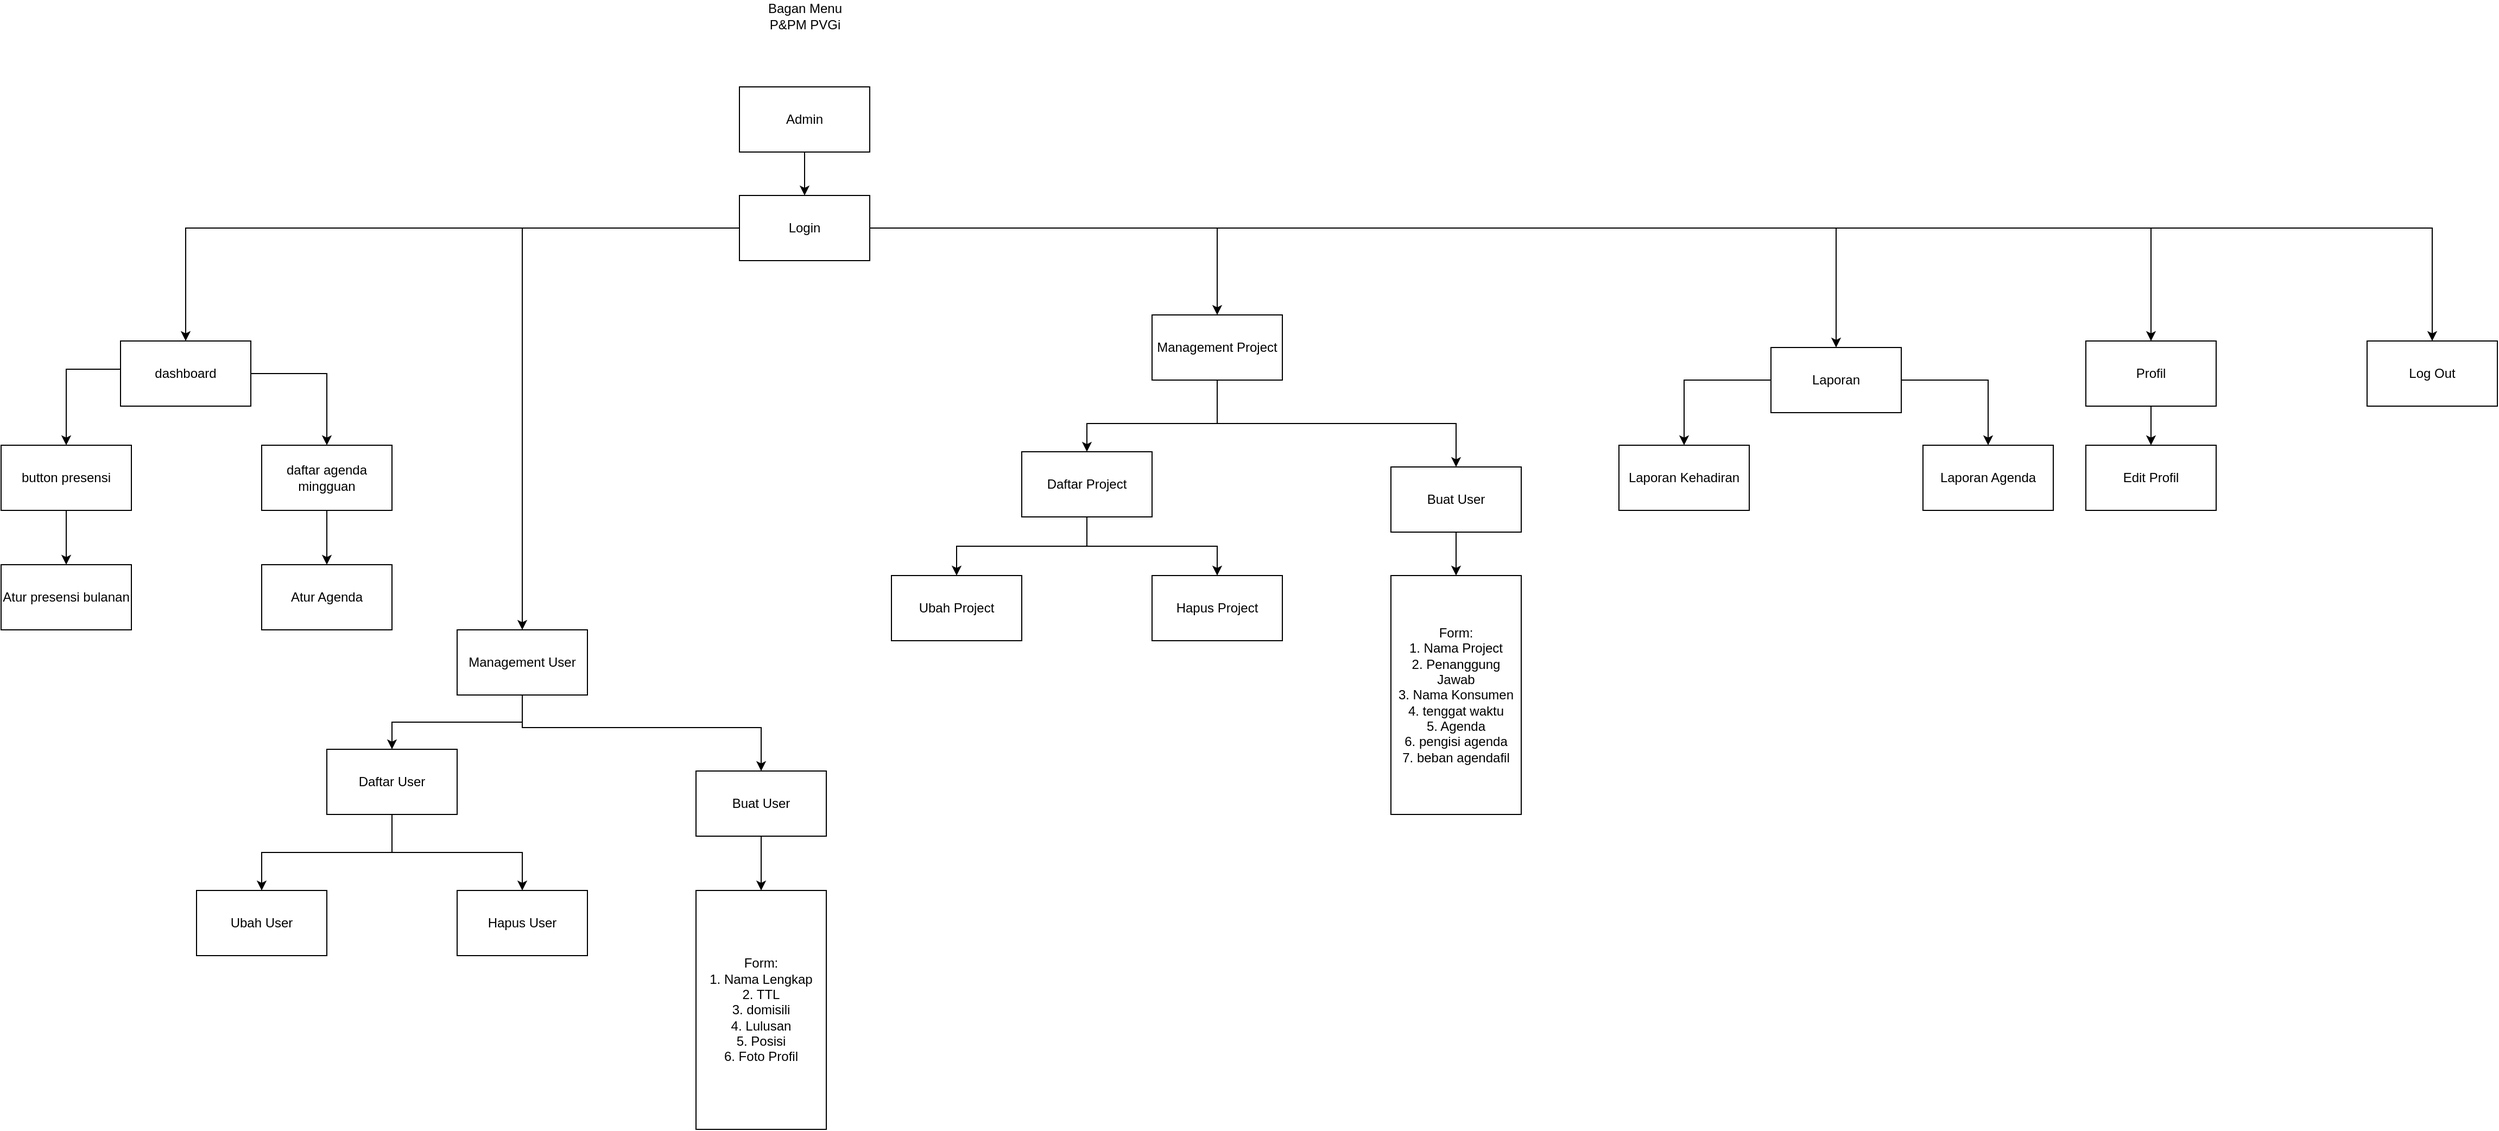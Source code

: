 <mxfile version="14.7.0" type="github" pages="5"><diagram id="YmtzerULFZWvD3rGaGHB" name="Admin"><mxGraphModel dx="2263" dy="446" grid="1" gridSize="10" guides="1" tooltips="1" connect="1" arrows="1" fold="1" page="1" pageScale="1" pageWidth="1169" pageHeight="827" math="0" shadow="0"><root><mxCell id="0"/><mxCell id="1" parent="0"/><mxCell id="2z37ytIprOJV5qmTRovp-1" style="edgeStyle=orthogonalEdgeStyle;rounded=0;orthogonalLoop=1;jettySize=auto;html=1;entryX=0.5;entryY=0;entryDx=0;entryDy=0;" parent="1" source="YYIVIpNilpnOlbVoj-3l-1" target="YYIVIpNilpnOlbVoj-3l-3" edge="1"><mxGeometry relative="1" as="geometry"/></mxCell><mxCell id="YYIVIpNilpnOlbVoj-3l-1" value="Admin" style="rounded=0;whiteSpace=wrap;html=1;" parent="1" vertex="1"><mxGeometry x="530" y="120" width="120" height="60" as="geometry"/></mxCell><mxCell id="YYIVIpNilpnOlbVoj-3l-2" value="Bagan Menu&lt;br&gt;P&amp;amp;PM PVGi" style="text;html=1;align=center;verticalAlign=middle;resizable=0;points=[];autosize=1;strokeColor=none;" parent="1" vertex="1"><mxGeometry x="550" y="40" width="80" height="30" as="geometry"/></mxCell><mxCell id="YYIVIpNilpnOlbVoj-3l-18" style="edgeStyle=orthogonalEdgeStyle;rounded=0;orthogonalLoop=1;jettySize=auto;html=1;entryX=0.5;entryY=0;entryDx=0;entryDy=0;" parent="1" source="YYIVIpNilpnOlbVoj-3l-3" target="YYIVIpNilpnOlbVoj-3l-4" edge="1"><mxGeometry relative="1" as="geometry"/></mxCell><mxCell id="YYIVIpNilpnOlbVoj-3l-25" style="edgeStyle=orthogonalEdgeStyle;rounded=0;orthogonalLoop=1;jettySize=auto;html=1;entryX=0.5;entryY=0;entryDx=0;entryDy=0;" parent="1" source="YYIVIpNilpnOlbVoj-3l-3" target="YYIVIpNilpnOlbVoj-3l-5" edge="1"><mxGeometry relative="1" as="geometry"/></mxCell><mxCell id="YYIVIpNilpnOlbVoj-3l-27" style="edgeStyle=orthogonalEdgeStyle;rounded=0;orthogonalLoop=1;jettySize=auto;html=1;entryX=0.5;entryY=0;entryDx=0;entryDy=0;" parent="1" source="YYIVIpNilpnOlbVoj-3l-3" target="YYIVIpNilpnOlbVoj-3l-7" edge="1"><mxGeometry relative="1" as="geometry"/></mxCell><mxCell id="YYIVIpNilpnOlbVoj-3l-28" style="edgeStyle=orthogonalEdgeStyle;rounded=0;orthogonalLoop=1;jettySize=auto;html=1;entryX=0.5;entryY=0;entryDx=0;entryDy=0;" parent="1" source="YYIVIpNilpnOlbVoj-3l-3" target="YYIVIpNilpnOlbVoj-3l-8" edge="1"><mxGeometry relative="1" as="geometry"/></mxCell><mxCell id="2z37ytIprOJV5qmTRovp-28" style="edgeStyle=orthogonalEdgeStyle;rounded=0;orthogonalLoop=1;jettySize=auto;html=1;entryX=0.5;entryY=0;entryDx=0;entryDy=0;" parent="1" source="YYIVIpNilpnOlbVoj-3l-3" target="2z37ytIprOJV5qmTRovp-19" edge="1"><mxGeometry relative="1" as="geometry"/></mxCell><mxCell id="2z37ytIprOJV5qmTRovp-32" style="edgeStyle=orthogonalEdgeStyle;rounded=0;orthogonalLoop=1;jettySize=auto;html=1;entryX=0.5;entryY=0;entryDx=0;entryDy=0;" parent="1" source="YYIVIpNilpnOlbVoj-3l-3" target="2z37ytIprOJV5qmTRovp-30" edge="1"><mxGeometry relative="1" as="geometry"/></mxCell><mxCell id="YYIVIpNilpnOlbVoj-3l-3" value="Login" style="rounded=0;whiteSpace=wrap;html=1;" parent="1" vertex="1"><mxGeometry x="530" y="220" width="120" height="60" as="geometry"/></mxCell><mxCell id="YYIVIpNilpnOlbVoj-3l-12" style="edgeStyle=orthogonalEdgeStyle;rounded=0;orthogonalLoop=1;jettySize=auto;html=1;entryX=0.5;entryY=0;entryDx=0;entryDy=0;" parent="1" source="YYIVIpNilpnOlbVoj-3l-4" target="YYIVIpNilpnOlbVoj-3l-10" edge="1"><mxGeometry relative="1" as="geometry"><Array as="points"><mxPoint x="-90" y="380"/></Array></mxGeometry></mxCell><mxCell id="YYIVIpNilpnOlbVoj-3l-13" style="edgeStyle=orthogonalEdgeStyle;rounded=0;orthogonalLoop=1;jettySize=auto;html=1;entryX=0.5;entryY=0;entryDx=0;entryDy=0;" parent="1" source="YYIVIpNilpnOlbVoj-3l-4" target="YYIVIpNilpnOlbVoj-3l-11" edge="1"><mxGeometry relative="1" as="geometry"/></mxCell><mxCell id="YYIVIpNilpnOlbVoj-3l-4" value="dashboard" style="rounded=0;whiteSpace=wrap;html=1;" parent="1" vertex="1"><mxGeometry x="-40" y="354" width="120" height="60" as="geometry"/></mxCell><mxCell id="2z37ytIprOJV5qmTRovp-8" style="edgeStyle=orthogonalEdgeStyle;rounded=0;orthogonalLoop=1;jettySize=auto;html=1;entryX=0.5;entryY=0;entryDx=0;entryDy=0;" parent="1" source="YYIVIpNilpnOlbVoj-3l-5" target="2z37ytIprOJV5qmTRovp-3" edge="1"><mxGeometry relative="1" as="geometry"/></mxCell><mxCell id="2z37ytIprOJV5qmTRovp-9" style="edgeStyle=orthogonalEdgeStyle;rounded=0;orthogonalLoop=1;jettySize=auto;html=1;entryX=0.5;entryY=0;entryDx=0;entryDy=0;" parent="1" source="YYIVIpNilpnOlbVoj-3l-5" target="2z37ytIprOJV5qmTRovp-5" edge="1"><mxGeometry relative="1" as="geometry"><Array as="points"><mxPoint x="330" y="710"/><mxPoint x="550" y="710"/></Array></mxGeometry></mxCell><mxCell id="YYIVIpNilpnOlbVoj-3l-5" value="Management User" style="rounded=0;whiteSpace=wrap;html=1;" parent="1" vertex="1"><mxGeometry x="270" y="620" width="120" height="60" as="geometry"/></mxCell><mxCell id="YYIVIpNilpnOlbVoj-3l-24" style="edgeStyle=orthogonalEdgeStyle;rounded=0;orthogonalLoop=1;jettySize=auto;html=1;entryX=0.5;entryY=0;entryDx=0;entryDy=0;" parent="1" source="YYIVIpNilpnOlbVoj-3l-7" target="YYIVIpNilpnOlbVoj-3l-23" edge="1"><mxGeometry relative="1" as="geometry"/></mxCell><mxCell id="YYIVIpNilpnOlbVoj-3l-7" value="Profil" style="rounded=0;whiteSpace=wrap;html=1;" parent="1" vertex="1"><mxGeometry x="1770" y="354" width="120" height="60" as="geometry"/></mxCell><mxCell id="YYIVIpNilpnOlbVoj-3l-8" value="Log Out" style="rounded=0;whiteSpace=wrap;html=1;" parent="1" vertex="1"><mxGeometry x="2029" y="354" width="120" height="60" as="geometry"/></mxCell><mxCell id="YYIVIpNilpnOlbVoj-3l-17" style="edgeStyle=orthogonalEdgeStyle;rounded=0;orthogonalLoop=1;jettySize=auto;html=1;entryX=0.5;entryY=0;entryDx=0;entryDy=0;" parent="1" source="YYIVIpNilpnOlbVoj-3l-10" target="YYIVIpNilpnOlbVoj-3l-16" edge="1"><mxGeometry relative="1" as="geometry"/></mxCell><mxCell id="YYIVIpNilpnOlbVoj-3l-10" value="button presensi" style="rounded=0;whiteSpace=wrap;html=1;" parent="1" vertex="1"><mxGeometry x="-150" y="450" width="120" height="60" as="geometry"/></mxCell><mxCell id="YYIVIpNilpnOlbVoj-3l-15" style="edgeStyle=orthogonalEdgeStyle;rounded=0;orthogonalLoop=1;jettySize=auto;html=1;entryX=0.5;entryY=0;entryDx=0;entryDy=0;" parent="1" source="YYIVIpNilpnOlbVoj-3l-11" target="YYIVIpNilpnOlbVoj-3l-14" edge="1"><mxGeometry relative="1" as="geometry"/></mxCell><mxCell id="YYIVIpNilpnOlbVoj-3l-11" value="daftar agenda mingguan" style="rounded=0;whiteSpace=wrap;html=1;" parent="1" vertex="1"><mxGeometry x="90" y="450" width="120" height="60" as="geometry"/></mxCell><mxCell id="YYIVIpNilpnOlbVoj-3l-14" value="Atur Agenda" style="rounded=0;whiteSpace=wrap;html=1;" parent="1" vertex="1"><mxGeometry x="90" y="560" width="120" height="60" as="geometry"/></mxCell><mxCell id="YYIVIpNilpnOlbVoj-3l-16" value="Atur presensi bulanan" style="rounded=0;whiteSpace=wrap;html=1;" parent="1" vertex="1"><mxGeometry x="-150" y="560" width="120" height="60" as="geometry"/></mxCell><mxCell id="YYIVIpNilpnOlbVoj-3l-23" value="Edit Profil" style="rounded=0;whiteSpace=wrap;html=1;" parent="1" vertex="1"><mxGeometry x="1770" y="450" width="120" height="60" as="geometry"/></mxCell><mxCell id="2z37ytIprOJV5qmTRovp-12" style="edgeStyle=orthogonalEdgeStyle;rounded=0;orthogonalLoop=1;jettySize=auto;html=1;entryX=0.5;entryY=0;entryDx=0;entryDy=0;" parent="1" source="2z37ytIprOJV5qmTRovp-3" target="2z37ytIprOJV5qmTRovp-10" edge="1"><mxGeometry relative="1" as="geometry"/></mxCell><mxCell id="2z37ytIprOJV5qmTRovp-13" style="edgeStyle=orthogonalEdgeStyle;rounded=0;orthogonalLoop=1;jettySize=auto;html=1;entryX=0.5;entryY=0;entryDx=0;entryDy=0;" parent="1" source="2z37ytIprOJV5qmTRovp-3" target="2z37ytIprOJV5qmTRovp-11" edge="1"><mxGeometry relative="1" as="geometry"/></mxCell><mxCell id="2z37ytIprOJV5qmTRovp-3" value="Daftar User" style="rounded=0;whiteSpace=wrap;html=1;" parent="1" vertex="1"><mxGeometry x="150" y="730" width="120" height="60" as="geometry"/></mxCell><mxCell id="2z37ytIprOJV5qmTRovp-16" style="edgeStyle=orthogonalEdgeStyle;rounded=0;orthogonalLoop=1;jettySize=auto;html=1;entryX=0.5;entryY=0;entryDx=0;entryDy=0;" parent="1" source="2z37ytIprOJV5qmTRovp-5" target="2z37ytIprOJV5qmTRovp-15" edge="1"><mxGeometry relative="1" as="geometry"/></mxCell><mxCell id="2z37ytIprOJV5qmTRovp-5" value="Buat User" style="rounded=0;whiteSpace=wrap;html=1;" parent="1" vertex="1"><mxGeometry x="490" y="750" width="120" height="60" as="geometry"/></mxCell><mxCell id="2z37ytIprOJV5qmTRovp-10" value="Ubah User" style="rounded=0;whiteSpace=wrap;html=1;" parent="1" vertex="1"><mxGeometry x="30" y="860" width="120" height="60" as="geometry"/></mxCell><mxCell id="2z37ytIprOJV5qmTRovp-11" value="Hapus User" style="rounded=0;whiteSpace=wrap;html=1;" parent="1" vertex="1"><mxGeometry x="270" y="860" width="120" height="60" as="geometry"/></mxCell><mxCell id="2z37ytIprOJV5qmTRovp-15" value="Form:&lt;br&gt;1. Nama Lengkap&lt;br&gt;2. TTL&lt;br&gt;3. domisili&lt;br&gt;4. Lulusan&lt;br&gt;5. Posisi&lt;br&gt;6. Foto Profil" style="rounded=0;whiteSpace=wrap;html=1;" parent="1" vertex="1"><mxGeometry x="490" y="860" width="120" height="220" as="geometry"/></mxCell><mxCell id="2z37ytIprOJV5qmTRovp-17" style="edgeStyle=orthogonalEdgeStyle;rounded=0;orthogonalLoop=1;jettySize=auto;html=1;entryX=0.5;entryY=0;entryDx=0;entryDy=0;" parent="1" source="2z37ytIprOJV5qmTRovp-19" target="2z37ytIprOJV5qmTRovp-22" edge="1"><mxGeometry relative="1" as="geometry"><Array as="points"><mxPoint x="970" y="430"/><mxPoint x="850" y="430"/></Array></mxGeometry></mxCell><mxCell id="2z37ytIprOJV5qmTRovp-18" style="edgeStyle=orthogonalEdgeStyle;rounded=0;orthogonalLoop=1;jettySize=auto;html=1;entryX=0.5;entryY=0;entryDx=0;entryDy=0;" parent="1" source="2z37ytIprOJV5qmTRovp-19" target="2z37ytIprOJV5qmTRovp-24" edge="1"><mxGeometry relative="1" as="geometry"><Array as="points"><mxPoint x="970" y="430"/><mxPoint x="1190" y="430"/></Array></mxGeometry></mxCell><mxCell id="2z37ytIprOJV5qmTRovp-19" value="Management Project" style="rounded=0;whiteSpace=wrap;html=1;" parent="1" vertex="1"><mxGeometry x="910" y="330" width="120" height="60" as="geometry"/></mxCell><mxCell id="2z37ytIprOJV5qmTRovp-20" style="edgeStyle=orthogonalEdgeStyle;rounded=0;orthogonalLoop=1;jettySize=auto;html=1;entryX=0.5;entryY=0;entryDx=0;entryDy=0;" parent="1" source="2z37ytIprOJV5qmTRovp-22" target="2z37ytIprOJV5qmTRovp-25" edge="1"><mxGeometry relative="1" as="geometry"/></mxCell><mxCell id="2z37ytIprOJV5qmTRovp-21" style="edgeStyle=orthogonalEdgeStyle;rounded=0;orthogonalLoop=1;jettySize=auto;html=1;entryX=0.5;entryY=0;entryDx=0;entryDy=0;" parent="1" source="2z37ytIprOJV5qmTRovp-22" target="2z37ytIprOJV5qmTRovp-26" edge="1"><mxGeometry relative="1" as="geometry"/></mxCell><mxCell id="2z37ytIprOJV5qmTRovp-22" value="Daftar Project" style="rounded=0;whiteSpace=wrap;html=1;" parent="1" vertex="1"><mxGeometry x="790" y="456" width="120" height="60" as="geometry"/></mxCell><mxCell id="2z37ytIprOJV5qmTRovp-23" style="edgeStyle=orthogonalEdgeStyle;rounded=0;orthogonalLoop=1;jettySize=auto;html=1;entryX=0.5;entryY=0;entryDx=0;entryDy=0;" parent="1" source="2z37ytIprOJV5qmTRovp-24" target="2z37ytIprOJV5qmTRovp-27" edge="1"><mxGeometry relative="1" as="geometry"/></mxCell><mxCell id="2z37ytIprOJV5qmTRovp-24" value="Buat User" style="rounded=0;whiteSpace=wrap;html=1;" parent="1" vertex="1"><mxGeometry x="1130" y="470" width="120" height="60" as="geometry"/></mxCell><mxCell id="2z37ytIprOJV5qmTRovp-25" value="Ubah Project" style="rounded=0;whiteSpace=wrap;html=1;" parent="1" vertex="1"><mxGeometry x="670" y="570" width="120" height="60" as="geometry"/></mxCell><mxCell id="2z37ytIprOJV5qmTRovp-26" value="Hapus Project" style="rounded=0;whiteSpace=wrap;html=1;" parent="1" vertex="1"><mxGeometry x="910" y="570" width="120" height="60" as="geometry"/></mxCell><mxCell id="2z37ytIprOJV5qmTRovp-27" value="Form:&lt;br&gt;1. Nama Project&lt;br&gt;2. Penanggung Jawab&lt;br&gt;3. Nama Konsumen&lt;br&gt;4. tenggat waktu&lt;br&gt;5. Agenda&lt;br&gt;6. pengisi agenda&lt;br&gt;7. beban agendafil" style="rounded=0;whiteSpace=wrap;html=1;" parent="1" vertex="1"><mxGeometry x="1130" y="570" width="120" height="220" as="geometry"/></mxCell><mxCell id="2z37ytIprOJV5qmTRovp-35" style="edgeStyle=orthogonalEdgeStyle;rounded=0;orthogonalLoop=1;jettySize=auto;html=1;entryX=0.5;entryY=0;entryDx=0;entryDy=0;" parent="1" source="2z37ytIprOJV5qmTRovp-30" target="2z37ytIprOJV5qmTRovp-33" edge="1"><mxGeometry relative="1" as="geometry"/></mxCell><mxCell id="2z37ytIprOJV5qmTRovp-36" style="edgeStyle=orthogonalEdgeStyle;rounded=0;orthogonalLoop=1;jettySize=auto;html=1;entryX=0.5;entryY=0;entryDx=0;entryDy=0;" parent="1" source="2z37ytIprOJV5qmTRovp-30" target="2z37ytIprOJV5qmTRovp-34" edge="1"><mxGeometry relative="1" as="geometry"/></mxCell><mxCell id="2z37ytIprOJV5qmTRovp-30" value="Laporan" style="rounded=0;whiteSpace=wrap;html=1;" parent="1" vertex="1"><mxGeometry x="1480" y="360" width="120" height="60" as="geometry"/></mxCell><mxCell id="2z37ytIprOJV5qmTRovp-33" value="Laporan Kehadiran" style="rounded=0;whiteSpace=wrap;html=1;" parent="1" vertex="1"><mxGeometry x="1340" y="450" width="120" height="60" as="geometry"/></mxCell><mxCell id="2z37ytIprOJV5qmTRovp-34" value="Laporan Agenda" style="rounded=0;whiteSpace=wrap;html=1;" parent="1" vertex="1"><mxGeometry x="1620" y="450" width="120" height="60" as="geometry"/></mxCell></root></mxGraphModel></diagram><diagram name="CEO" id="J9KC47BDPaI6-upjLMyG"><mxGraphModel dx="2263" dy="446" grid="1" gridSize="10" guides="1" tooltips="1" connect="1" arrows="1" fold="1" page="1" pageScale="1" pageWidth="1169" pageHeight="827" math="0" shadow="0"><root><mxCell id="F-KkYBU0fRzzTK-2BAut-0"/><mxCell id="F-KkYBU0fRzzTK-2BAut-1" parent="F-KkYBU0fRzzTK-2BAut-0"/><mxCell id="F-KkYBU0fRzzTK-2BAut-2" style="edgeStyle=orthogonalEdgeStyle;rounded=0;orthogonalLoop=1;jettySize=auto;html=1;entryX=0.5;entryY=0;entryDx=0;entryDy=0;" edge="1" parent="F-KkYBU0fRzzTK-2BAut-1" source="F-KkYBU0fRzzTK-2BAut-3" target="F-KkYBU0fRzzTK-2BAut-11"><mxGeometry relative="1" as="geometry"/></mxCell><mxCell id="F-KkYBU0fRzzTK-2BAut-3" value="CEO" style="rounded=0;whiteSpace=wrap;html=1;" vertex="1" parent="F-KkYBU0fRzzTK-2BAut-1"><mxGeometry x="530" y="120" width="120" height="60" as="geometry"/></mxCell><mxCell id="F-KkYBU0fRzzTK-2BAut-4" value="Bagan Menu&lt;br&gt;P&amp;amp;PM PVGi" style="text;html=1;align=center;verticalAlign=middle;resizable=0;points=[];autosize=1;strokeColor=none;" vertex="1" parent="F-KkYBU0fRzzTK-2BAut-1"><mxGeometry x="550" y="40" width="80" height="30" as="geometry"/></mxCell><mxCell id="F-KkYBU0fRzzTK-2BAut-5" style="edgeStyle=orthogonalEdgeStyle;rounded=0;orthogonalLoop=1;jettySize=auto;html=1;entryX=0.5;entryY=0;entryDx=0;entryDy=0;" edge="1" parent="F-KkYBU0fRzzTK-2BAut-1" source="F-KkYBU0fRzzTK-2BAut-11" target="F-KkYBU0fRzzTK-2BAut-14"><mxGeometry relative="1" as="geometry"/></mxCell><mxCell id="F-KkYBU0fRzzTK-2BAut-6" style="edgeStyle=orthogonalEdgeStyle;rounded=0;orthogonalLoop=1;jettySize=auto;html=1;entryX=0.5;entryY=0;entryDx=0;entryDy=0;" edge="1" parent="F-KkYBU0fRzzTK-2BAut-1" source="F-KkYBU0fRzzTK-2BAut-11" target="F-KkYBU0fRzzTK-2BAut-17"><mxGeometry relative="1" as="geometry"/></mxCell><mxCell id="F-KkYBU0fRzzTK-2BAut-7" style="edgeStyle=orthogonalEdgeStyle;rounded=0;orthogonalLoop=1;jettySize=auto;html=1;entryX=0.5;entryY=0;entryDx=0;entryDy=0;" edge="1" parent="F-KkYBU0fRzzTK-2BAut-1" source="F-KkYBU0fRzzTK-2BAut-11" target="F-KkYBU0fRzzTK-2BAut-19"><mxGeometry relative="1" as="geometry"/></mxCell><mxCell id="F-KkYBU0fRzzTK-2BAut-8" style="edgeStyle=orthogonalEdgeStyle;rounded=0;orthogonalLoop=1;jettySize=auto;html=1;entryX=0.5;entryY=0;entryDx=0;entryDy=0;" edge="1" parent="F-KkYBU0fRzzTK-2BAut-1" source="F-KkYBU0fRzzTK-2BAut-11" target="F-KkYBU0fRzzTK-2BAut-20"><mxGeometry relative="1" as="geometry"/></mxCell><mxCell id="F-KkYBU0fRzzTK-2BAut-9" style="edgeStyle=orthogonalEdgeStyle;rounded=0;orthogonalLoop=1;jettySize=auto;html=1;entryX=0.5;entryY=0;entryDx=0;entryDy=0;" edge="1" parent="F-KkYBU0fRzzTK-2BAut-1" source="F-KkYBU0fRzzTK-2BAut-11" target="F-KkYBU0fRzzTK-2BAut-38"><mxGeometry relative="1" as="geometry"/></mxCell><mxCell id="F-KkYBU0fRzzTK-2BAut-10" style="edgeStyle=orthogonalEdgeStyle;rounded=0;orthogonalLoop=1;jettySize=auto;html=1;entryX=0.5;entryY=0;entryDx=0;entryDy=0;" edge="1" parent="F-KkYBU0fRzzTK-2BAut-1" source="F-KkYBU0fRzzTK-2BAut-11" target="F-KkYBU0fRzzTK-2BAut-49"><mxGeometry relative="1" as="geometry"/></mxCell><mxCell id="F-KkYBU0fRzzTK-2BAut-11" value="Login" style="rounded=0;whiteSpace=wrap;html=1;" vertex="1" parent="F-KkYBU0fRzzTK-2BAut-1"><mxGeometry x="530" y="220" width="120" height="60" as="geometry"/></mxCell><mxCell id="F-KkYBU0fRzzTK-2BAut-12" style="edgeStyle=orthogonalEdgeStyle;rounded=0;orthogonalLoop=1;jettySize=auto;html=1;entryX=0.5;entryY=0;entryDx=0;entryDy=0;" edge="1" parent="F-KkYBU0fRzzTK-2BAut-1" source="F-KkYBU0fRzzTK-2BAut-14" target="F-KkYBU0fRzzTK-2BAut-22"><mxGeometry relative="1" as="geometry"><Array as="points"><mxPoint x="-90" y="380"/></Array></mxGeometry></mxCell><mxCell id="F-KkYBU0fRzzTK-2BAut-13" style="edgeStyle=orthogonalEdgeStyle;rounded=0;orthogonalLoop=1;jettySize=auto;html=1;entryX=0.5;entryY=0;entryDx=0;entryDy=0;" edge="1" parent="F-KkYBU0fRzzTK-2BAut-1" source="F-KkYBU0fRzzTK-2BAut-14" target="F-KkYBU0fRzzTK-2BAut-24"><mxGeometry relative="1" as="geometry"/></mxCell><mxCell id="F-KkYBU0fRzzTK-2BAut-14" value="dashboard" style="rounded=0;whiteSpace=wrap;html=1;" vertex="1" parent="F-KkYBU0fRzzTK-2BAut-1"><mxGeometry x="-40" y="354" width="120" height="60" as="geometry"/></mxCell><mxCell id="F-KkYBU0fRzzTK-2BAut-15" style="edgeStyle=orthogonalEdgeStyle;rounded=0;orthogonalLoop=1;jettySize=auto;html=1;entryX=0.5;entryY=0;entryDx=0;entryDy=0;" edge="1" parent="F-KkYBU0fRzzTK-2BAut-1" source="F-KkYBU0fRzzTK-2BAut-17" target="F-KkYBU0fRzzTK-2BAut-30"><mxGeometry relative="1" as="geometry"/></mxCell><mxCell id="F-KkYBU0fRzzTK-2BAut-16" style="edgeStyle=orthogonalEdgeStyle;rounded=0;orthogonalLoop=1;jettySize=auto;html=1;entryX=0.5;entryY=0;entryDx=0;entryDy=0;" edge="1" parent="F-KkYBU0fRzzTK-2BAut-1" source="F-KkYBU0fRzzTK-2BAut-17" target="F-KkYBU0fRzzTK-2BAut-32"><mxGeometry relative="1" as="geometry"><Array as="points"><mxPoint x="330" y="710"/><mxPoint x="550" y="710"/></Array></mxGeometry></mxCell><mxCell id="F-KkYBU0fRzzTK-2BAut-17" value="Management User" style="rounded=0;whiteSpace=wrap;html=1;" vertex="1" parent="F-KkYBU0fRzzTK-2BAut-1"><mxGeometry x="270" y="620" width="120" height="60" as="geometry"/></mxCell><mxCell id="F-KkYBU0fRzzTK-2BAut-18" style="edgeStyle=orthogonalEdgeStyle;rounded=0;orthogonalLoop=1;jettySize=auto;html=1;entryX=0.5;entryY=0;entryDx=0;entryDy=0;" edge="1" parent="F-KkYBU0fRzzTK-2BAut-1" source="F-KkYBU0fRzzTK-2BAut-19" target="F-KkYBU0fRzzTK-2BAut-27"><mxGeometry relative="1" as="geometry"/></mxCell><mxCell id="F-KkYBU0fRzzTK-2BAut-19" value="Profil" style="rounded=0;whiteSpace=wrap;html=1;" vertex="1" parent="F-KkYBU0fRzzTK-2BAut-1"><mxGeometry x="1770" y="354" width="120" height="60" as="geometry"/></mxCell><mxCell id="F-KkYBU0fRzzTK-2BAut-20" value="Log Out" style="rounded=0;whiteSpace=wrap;html=1;" vertex="1" parent="F-KkYBU0fRzzTK-2BAut-1"><mxGeometry x="2029" y="354" width="120" height="60" as="geometry"/></mxCell><mxCell id="F-KkYBU0fRzzTK-2BAut-21" style="edgeStyle=orthogonalEdgeStyle;rounded=0;orthogonalLoop=1;jettySize=auto;html=1;entryX=0.5;entryY=0;entryDx=0;entryDy=0;" edge="1" parent="F-KkYBU0fRzzTK-2BAut-1" source="F-KkYBU0fRzzTK-2BAut-22" target="F-KkYBU0fRzzTK-2BAut-26"><mxGeometry relative="1" as="geometry"/></mxCell><mxCell id="F-KkYBU0fRzzTK-2BAut-22" value="button presensi" style="rounded=0;whiteSpace=wrap;html=1;" vertex="1" parent="F-KkYBU0fRzzTK-2BAut-1"><mxGeometry x="-150" y="450" width="120" height="60" as="geometry"/></mxCell><mxCell id="F-KkYBU0fRzzTK-2BAut-23" style="edgeStyle=orthogonalEdgeStyle;rounded=0;orthogonalLoop=1;jettySize=auto;html=1;entryX=0.5;entryY=0;entryDx=0;entryDy=0;" edge="1" parent="F-KkYBU0fRzzTK-2BAut-1" source="F-KkYBU0fRzzTK-2BAut-24" target="F-KkYBU0fRzzTK-2BAut-25"><mxGeometry relative="1" as="geometry"/></mxCell><mxCell id="F-KkYBU0fRzzTK-2BAut-24" value="daftar agenda mingguan" style="rounded=0;whiteSpace=wrap;html=1;" vertex="1" parent="F-KkYBU0fRzzTK-2BAut-1"><mxGeometry x="90" y="450" width="120" height="60" as="geometry"/></mxCell><mxCell id="F-KkYBU0fRzzTK-2BAut-25" value="Atur Agenda" style="rounded=0;whiteSpace=wrap;html=1;" vertex="1" parent="F-KkYBU0fRzzTK-2BAut-1"><mxGeometry x="90" y="560" width="120" height="60" as="geometry"/></mxCell><mxCell id="F-KkYBU0fRzzTK-2BAut-26" value="Atur presensi bulanan" style="rounded=0;whiteSpace=wrap;html=1;" vertex="1" parent="F-KkYBU0fRzzTK-2BAut-1"><mxGeometry x="-150" y="560" width="120" height="60" as="geometry"/></mxCell><mxCell id="F-KkYBU0fRzzTK-2BAut-27" value="Edit Profil" style="rounded=0;whiteSpace=wrap;html=1;" vertex="1" parent="F-KkYBU0fRzzTK-2BAut-1"><mxGeometry x="1770" y="450" width="120" height="60" as="geometry"/></mxCell><mxCell id="F-KkYBU0fRzzTK-2BAut-28" style="edgeStyle=orthogonalEdgeStyle;rounded=0;orthogonalLoop=1;jettySize=auto;html=1;entryX=0.5;entryY=0;entryDx=0;entryDy=0;" edge="1" parent="F-KkYBU0fRzzTK-2BAut-1" source="F-KkYBU0fRzzTK-2BAut-30" target="F-KkYBU0fRzzTK-2BAut-33"><mxGeometry relative="1" as="geometry"/></mxCell><mxCell id="F-KkYBU0fRzzTK-2BAut-29" style="edgeStyle=orthogonalEdgeStyle;rounded=0;orthogonalLoop=1;jettySize=auto;html=1;entryX=0.5;entryY=0;entryDx=0;entryDy=0;" edge="1" parent="F-KkYBU0fRzzTK-2BAut-1" source="F-KkYBU0fRzzTK-2BAut-30" target="F-KkYBU0fRzzTK-2BAut-34"><mxGeometry relative="1" as="geometry"/></mxCell><mxCell id="F-KkYBU0fRzzTK-2BAut-30" value="Daftar User" style="rounded=0;whiteSpace=wrap;html=1;" vertex="1" parent="F-KkYBU0fRzzTK-2BAut-1"><mxGeometry x="150" y="730" width="120" height="60" as="geometry"/></mxCell><mxCell id="F-KkYBU0fRzzTK-2BAut-31" style="edgeStyle=orthogonalEdgeStyle;rounded=0;orthogonalLoop=1;jettySize=auto;html=1;entryX=0.5;entryY=0;entryDx=0;entryDy=0;" edge="1" parent="F-KkYBU0fRzzTK-2BAut-1" source="F-KkYBU0fRzzTK-2BAut-32" target="F-KkYBU0fRzzTK-2BAut-35"><mxGeometry relative="1" as="geometry"/></mxCell><mxCell id="F-KkYBU0fRzzTK-2BAut-32" value="Buat User" style="rounded=0;whiteSpace=wrap;html=1;" vertex="1" parent="F-KkYBU0fRzzTK-2BAut-1"><mxGeometry x="490" y="750" width="120" height="60" as="geometry"/></mxCell><mxCell id="F-KkYBU0fRzzTK-2BAut-33" value="Ubah User" style="rounded=0;whiteSpace=wrap;html=1;" vertex="1" parent="F-KkYBU0fRzzTK-2BAut-1"><mxGeometry x="30" y="860" width="120" height="60" as="geometry"/></mxCell><mxCell id="F-KkYBU0fRzzTK-2BAut-34" value="Hapus User" style="rounded=0;whiteSpace=wrap;html=1;" vertex="1" parent="F-KkYBU0fRzzTK-2BAut-1"><mxGeometry x="270" y="860" width="120" height="60" as="geometry"/></mxCell><mxCell id="F-KkYBU0fRzzTK-2BAut-35" value="Form:&lt;br&gt;1. Nama Lengkap&lt;br&gt;2. TTL&lt;br&gt;3. domisili&lt;br&gt;4. Lulusan&lt;br&gt;5. Posisi&lt;br&gt;6. Foto Profil" style="rounded=0;whiteSpace=wrap;html=1;" vertex="1" parent="F-KkYBU0fRzzTK-2BAut-1"><mxGeometry x="490" y="860" width="120" height="220" as="geometry"/></mxCell><mxCell id="F-KkYBU0fRzzTK-2BAut-36" style="edgeStyle=orthogonalEdgeStyle;rounded=0;orthogonalLoop=1;jettySize=auto;html=1;entryX=0.5;entryY=0;entryDx=0;entryDy=0;" edge="1" parent="F-KkYBU0fRzzTK-2BAut-1" source="F-KkYBU0fRzzTK-2BAut-38" target="F-KkYBU0fRzzTK-2BAut-41"><mxGeometry relative="1" as="geometry"><Array as="points"><mxPoint x="970" y="430"/><mxPoint x="850" y="430"/></Array></mxGeometry></mxCell><mxCell id="F-KkYBU0fRzzTK-2BAut-37" style="edgeStyle=orthogonalEdgeStyle;rounded=0;orthogonalLoop=1;jettySize=auto;html=1;entryX=0.5;entryY=0;entryDx=0;entryDy=0;" edge="1" parent="F-KkYBU0fRzzTK-2BAut-1" source="F-KkYBU0fRzzTK-2BAut-38" target="F-KkYBU0fRzzTK-2BAut-43"><mxGeometry relative="1" as="geometry"><Array as="points"><mxPoint x="970" y="430"/><mxPoint x="1190" y="430"/></Array></mxGeometry></mxCell><mxCell id="F-KkYBU0fRzzTK-2BAut-38" value="Management Project" style="rounded=0;whiteSpace=wrap;html=1;" vertex="1" parent="F-KkYBU0fRzzTK-2BAut-1"><mxGeometry x="910" y="330" width="120" height="60" as="geometry"/></mxCell><mxCell id="F-KkYBU0fRzzTK-2BAut-39" style="edgeStyle=orthogonalEdgeStyle;rounded=0;orthogonalLoop=1;jettySize=auto;html=1;entryX=0.5;entryY=0;entryDx=0;entryDy=0;" edge="1" parent="F-KkYBU0fRzzTK-2BAut-1" source="F-KkYBU0fRzzTK-2BAut-41" target="F-KkYBU0fRzzTK-2BAut-44"><mxGeometry relative="1" as="geometry"/></mxCell><mxCell id="F-KkYBU0fRzzTK-2BAut-40" style="edgeStyle=orthogonalEdgeStyle;rounded=0;orthogonalLoop=1;jettySize=auto;html=1;entryX=0.5;entryY=0;entryDx=0;entryDy=0;" edge="1" parent="F-KkYBU0fRzzTK-2BAut-1" source="F-KkYBU0fRzzTK-2BAut-41" target="F-KkYBU0fRzzTK-2BAut-45"><mxGeometry relative="1" as="geometry"/></mxCell><mxCell id="F-KkYBU0fRzzTK-2BAut-41" value="Daftar Project" style="rounded=0;whiteSpace=wrap;html=1;" vertex="1" parent="F-KkYBU0fRzzTK-2BAut-1"><mxGeometry x="790" y="456" width="120" height="60" as="geometry"/></mxCell><mxCell id="F-KkYBU0fRzzTK-2BAut-42" style="edgeStyle=orthogonalEdgeStyle;rounded=0;orthogonalLoop=1;jettySize=auto;html=1;entryX=0.5;entryY=0;entryDx=0;entryDy=0;" edge="1" parent="F-KkYBU0fRzzTK-2BAut-1" source="F-KkYBU0fRzzTK-2BAut-43" target="F-KkYBU0fRzzTK-2BAut-46"><mxGeometry relative="1" as="geometry"/></mxCell><mxCell id="F-KkYBU0fRzzTK-2BAut-43" value="Buat User" style="rounded=0;whiteSpace=wrap;html=1;" vertex="1" parent="F-KkYBU0fRzzTK-2BAut-1"><mxGeometry x="1130" y="470" width="120" height="60" as="geometry"/></mxCell><mxCell id="F-KkYBU0fRzzTK-2BAut-44" value="Ubah Project" style="rounded=0;whiteSpace=wrap;html=1;" vertex="1" parent="F-KkYBU0fRzzTK-2BAut-1"><mxGeometry x="670" y="570" width="120" height="60" as="geometry"/></mxCell><mxCell id="F-KkYBU0fRzzTK-2BAut-45" value="Hapus Project" style="rounded=0;whiteSpace=wrap;html=1;" vertex="1" parent="F-KkYBU0fRzzTK-2BAut-1"><mxGeometry x="910" y="570" width="120" height="60" as="geometry"/></mxCell><mxCell id="F-KkYBU0fRzzTK-2BAut-46" value="Form:&lt;br&gt;1. Nama Project&lt;br&gt;2. Penanggung Jawab&lt;br&gt;3. Nama Konsumen&lt;br&gt;4. tenggat waktu&lt;br&gt;5. Agenda&lt;br&gt;6. pengisi agenda&lt;br&gt;7. beban agendafil" style="rounded=0;whiteSpace=wrap;html=1;" vertex="1" parent="F-KkYBU0fRzzTK-2BAut-1"><mxGeometry x="1130" y="570" width="120" height="220" as="geometry"/></mxCell><mxCell id="F-KkYBU0fRzzTK-2BAut-47" style="edgeStyle=orthogonalEdgeStyle;rounded=0;orthogonalLoop=1;jettySize=auto;html=1;entryX=0.5;entryY=0;entryDx=0;entryDy=0;" edge="1" parent="F-KkYBU0fRzzTK-2BAut-1" source="F-KkYBU0fRzzTK-2BAut-49" target="F-KkYBU0fRzzTK-2BAut-50"><mxGeometry relative="1" as="geometry"/></mxCell><mxCell id="F-KkYBU0fRzzTK-2BAut-48" style="edgeStyle=orthogonalEdgeStyle;rounded=0;orthogonalLoop=1;jettySize=auto;html=1;entryX=0.5;entryY=0;entryDx=0;entryDy=0;" edge="1" parent="F-KkYBU0fRzzTK-2BAut-1" source="F-KkYBU0fRzzTK-2BAut-49" target="F-KkYBU0fRzzTK-2BAut-51"><mxGeometry relative="1" as="geometry"/></mxCell><mxCell id="F-KkYBU0fRzzTK-2BAut-49" value="Laporan" style="rounded=0;whiteSpace=wrap;html=1;" vertex="1" parent="F-KkYBU0fRzzTK-2BAut-1"><mxGeometry x="1480" y="360" width="120" height="60" as="geometry"/></mxCell><mxCell id="F-KkYBU0fRzzTK-2BAut-50" value="Laporan Kehadiran" style="rounded=0;whiteSpace=wrap;html=1;" vertex="1" parent="F-KkYBU0fRzzTK-2BAut-1"><mxGeometry x="1340" y="450" width="120" height="60" as="geometry"/></mxCell><mxCell id="F-KkYBU0fRzzTK-2BAut-51" value="Laporan Agenda" style="rounded=0;whiteSpace=wrap;html=1;" vertex="1" parent="F-KkYBU0fRzzTK-2BAut-1"><mxGeometry x="1620" y="450" width="120" height="60" as="geometry"/></mxCell></root></mxGraphModel></diagram><diagram name="HRD" id="TR3jzzukizNGNDtfWL5W"><mxGraphModel dx="2992" dy="743" grid="1" gridSize="10" guides="1" tooltips="1" connect="1" arrows="1" fold="1" page="1" pageScale="1" pageWidth="1169" pageHeight="827" math="0" shadow="0"><root><mxCell id="rzSKFCk1GZ9-ta2slYzF-0"/><mxCell id="rzSKFCk1GZ9-ta2slYzF-1" parent="rzSKFCk1GZ9-ta2slYzF-0"/><mxCell id="rzSKFCk1GZ9-ta2slYzF-2" style="edgeStyle=orthogonalEdgeStyle;rounded=0;orthogonalLoop=1;jettySize=auto;html=1;entryX=0.5;entryY=0;entryDx=0;entryDy=0;" edge="1" parent="rzSKFCk1GZ9-ta2slYzF-1" source="rzSKFCk1GZ9-ta2slYzF-3" target="rzSKFCk1GZ9-ta2slYzF-11"><mxGeometry relative="1" as="geometry"/></mxCell><mxCell id="rzSKFCk1GZ9-ta2slYzF-3" value="HRD" style="rounded=0;whiteSpace=wrap;html=1;" vertex="1" parent="rzSKFCk1GZ9-ta2slYzF-1"><mxGeometry x="530" y="120" width="120" height="60" as="geometry"/></mxCell><mxCell id="rzSKFCk1GZ9-ta2slYzF-4" value="Bagan Menu&lt;br&gt;P&amp;amp;PM PVGi" style="text;html=1;align=center;verticalAlign=middle;resizable=0;points=[];autosize=1;strokeColor=none;" vertex="1" parent="rzSKFCk1GZ9-ta2slYzF-1"><mxGeometry x="550" y="40" width="80" height="30" as="geometry"/></mxCell><mxCell id="rzSKFCk1GZ9-ta2slYzF-5" style="edgeStyle=orthogonalEdgeStyle;rounded=0;orthogonalLoop=1;jettySize=auto;html=1;entryX=0.5;entryY=0;entryDx=0;entryDy=0;" edge="1" parent="rzSKFCk1GZ9-ta2slYzF-1" source="rzSKFCk1GZ9-ta2slYzF-11" target="rzSKFCk1GZ9-ta2slYzF-14"><mxGeometry relative="1" as="geometry"/></mxCell><mxCell id="rzSKFCk1GZ9-ta2slYzF-6" style="edgeStyle=orthogonalEdgeStyle;rounded=0;orthogonalLoop=1;jettySize=auto;html=1;entryX=0.5;entryY=0;entryDx=0;entryDy=0;" edge="1" parent="rzSKFCk1GZ9-ta2slYzF-1" source="rzSKFCk1GZ9-ta2slYzF-11" target="rzSKFCk1GZ9-ta2slYzF-17"><mxGeometry relative="1" as="geometry"/></mxCell><mxCell id="rzSKFCk1GZ9-ta2slYzF-7" style="edgeStyle=orthogonalEdgeStyle;rounded=0;orthogonalLoop=1;jettySize=auto;html=1;entryX=0.5;entryY=0;entryDx=0;entryDy=0;" edge="1" parent="rzSKFCk1GZ9-ta2slYzF-1" source="rzSKFCk1GZ9-ta2slYzF-11" target="rzSKFCk1GZ9-ta2slYzF-19"><mxGeometry relative="1" as="geometry"/></mxCell><mxCell id="rzSKFCk1GZ9-ta2slYzF-8" style="edgeStyle=orthogonalEdgeStyle;rounded=0;orthogonalLoop=1;jettySize=auto;html=1;entryX=0.5;entryY=0;entryDx=0;entryDy=0;" edge="1" parent="rzSKFCk1GZ9-ta2slYzF-1" source="rzSKFCk1GZ9-ta2slYzF-11" target="rzSKFCk1GZ9-ta2slYzF-20"><mxGeometry relative="1" as="geometry"/></mxCell><mxCell id="rzSKFCk1GZ9-ta2slYzF-10" style="edgeStyle=orthogonalEdgeStyle;rounded=0;orthogonalLoop=1;jettySize=auto;html=1;entryX=0.5;entryY=0;entryDx=0;entryDy=0;" edge="1" parent="rzSKFCk1GZ9-ta2slYzF-1" source="rzSKFCk1GZ9-ta2slYzF-11" target="rzSKFCk1GZ9-ta2slYzF-49"><mxGeometry relative="1" as="geometry"/></mxCell><mxCell id="rzSKFCk1GZ9-ta2slYzF-11" value="Login" style="rounded=0;whiteSpace=wrap;html=1;" vertex="1" parent="rzSKFCk1GZ9-ta2slYzF-1"><mxGeometry x="530" y="220" width="120" height="60" as="geometry"/></mxCell><mxCell id="rzSKFCk1GZ9-ta2slYzF-12" style="edgeStyle=orthogonalEdgeStyle;rounded=0;orthogonalLoop=1;jettySize=auto;html=1;entryX=0.5;entryY=0;entryDx=0;entryDy=0;" edge="1" parent="rzSKFCk1GZ9-ta2slYzF-1" source="rzSKFCk1GZ9-ta2slYzF-14" target="rzSKFCk1GZ9-ta2slYzF-22"><mxGeometry relative="1" as="geometry"><Array as="points"><mxPoint x="-90" y="380"/></Array></mxGeometry></mxCell><mxCell id="rzSKFCk1GZ9-ta2slYzF-13" style="edgeStyle=orthogonalEdgeStyle;rounded=0;orthogonalLoop=1;jettySize=auto;html=1;entryX=0.5;entryY=0;entryDx=0;entryDy=0;" edge="1" parent="rzSKFCk1GZ9-ta2slYzF-1" source="rzSKFCk1GZ9-ta2slYzF-14" target="rzSKFCk1GZ9-ta2slYzF-24"><mxGeometry relative="1" as="geometry"/></mxCell><mxCell id="rzSKFCk1GZ9-ta2slYzF-14" value="dashboard" style="rounded=0;whiteSpace=wrap;html=1;" vertex="1" parent="rzSKFCk1GZ9-ta2slYzF-1"><mxGeometry x="-40" y="354" width="120" height="60" as="geometry"/></mxCell><mxCell id="rzSKFCk1GZ9-ta2slYzF-15" style="edgeStyle=orthogonalEdgeStyle;rounded=0;orthogonalLoop=1;jettySize=auto;html=1;entryX=0.5;entryY=0;entryDx=0;entryDy=0;" edge="1" parent="rzSKFCk1GZ9-ta2slYzF-1" source="rzSKFCk1GZ9-ta2slYzF-17" target="rzSKFCk1GZ9-ta2slYzF-30"><mxGeometry relative="1" as="geometry"/></mxCell><mxCell id="rzSKFCk1GZ9-ta2slYzF-16" style="edgeStyle=orthogonalEdgeStyle;rounded=0;orthogonalLoop=1;jettySize=auto;html=1;entryX=0.5;entryY=0;entryDx=0;entryDy=0;" edge="1" parent="rzSKFCk1GZ9-ta2slYzF-1" source="rzSKFCk1GZ9-ta2slYzF-17" target="rzSKFCk1GZ9-ta2slYzF-32"><mxGeometry relative="1" as="geometry"><Array as="points"><mxPoint x="330" y="710"/><mxPoint x="550" y="710"/></Array></mxGeometry></mxCell><mxCell id="rzSKFCk1GZ9-ta2slYzF-17" value="Management User" style="rounded=0;whiteSpace=wrap;html=1;" vertex="1" parent="rzSKFCk1GZ9-ta2slYzF-1"><mxGeometry x="270" y="620" width="120" height="60" as="geometry"/></mxCell><mxCell id="rzSKFCk1GZ9-ta2slYzF-18" style="edgeStyle=orthogonalEdgeStyle;rounded=0;orthogonalLoop=1;jettySize=auto;html=1;entryX=0.5;entryY=0;entryDx=0;entryDy=0;" edge="1" parent="rzSKFCk1GZ9-ta2slYzF-1" source="rzSKFCk1GZ9-ta2slYzF-19" target="rzSKFCk1GZ9-ta2slYzF-27"><mxGeometry relative="1" as="geometry"/></mxCell><mxCell id="rzSKFCk1GZ9-ta2slYzF-19" value="Profil" style="rounded=0;whiteSpace=wrap;html=1;" vertex="1" parent="rzSKFCk1GZ9-ta2slYzF-1"><mxGeometry x="820" y="390" width="120" height="60" as="geometry"/></mxCell><mxCell id="rzSKFCk1GZ9-ta2slYzF-20" value="Log Out" style="rounded=0;whiteSpace=wrap;html=1;" vertex="1" parent="rzSKFCk1GZ9-ta2slYzF-1"><mxGeometry x="1079" y="390" width="120" height="60" as="geometry"/></mxCell><mxCell id="rzSKFCk1GZ9-ta2slYzF-21" style="edgeStyle=orthogonalEdgeStyle;rounded=0;orthogonalLoop=1;jettySize=auto;html=1;entryX=0.5;entryY=0;entryDx=0;entryDy=0;" edge="1" parent="rzSKFCk1GZ9-ta2slYzF-1" source="rzSKFCk1GZ9-ta2slYzF-22" target="rzSKFCk1GZ9-ta2slYzF-26"><mxGeometry relative="1" as="geometry"/></mxCell><mxCell id="rzSKFCk1GZ9-ta2slYzF-22" value="button presensi" style="rounded=0;whiteSpace=wrap;html=1;" vertex="1" parent="rzSKFCk1GZ9-ta2slYzF-1"><mxGeometry x="-150" y="450" width="120" height="60" as="geometry"/></mxCell><mxCell id="rzSKFCk1GZ9-ta2slYzF-23" style="edgeStyle=orthogonalEdgeStyle;rounded=0;orthogonalLoop=1;jettySize=auto;html=1;entryX=0.5;entryY=0;entryDx=0;entryDy=0;" edge="1" parent="rzSKFCk1GZ9-ta2slYzF-1" source="rzSKFCk1GZ9-ta2slYzF-24" target="rzSKFCk1GZ9-ta2slYzF-25"><mxGeometry relative="1" as="geometry"/></mxCell><mxCell id="rzSKFCk1GZ9-ta2slYzF-24" value="daftar agenda mingguan" style="rounded=0;whiteSpace=wrap;html=1;" vertex="1" parent="rzSKFCk1GZ9-ta2slYzF-1"><mxGeometry x="90" y="450" width="120" height="60" as="geometry"/></mxCell><mxCell id="rzSKFCk1GZ9-ta2slYzF-25" value="Atur Agenda" style="rounded=0;whiteSpace=wrap;html=1;" vertex="1" parent="rzSKFCk1GZ9-ta2slYzF-1"><mxGeometry x="90" y="560" width="120" height="60" as="geometry"/></mxCell><mxCell id="rzSKFCk1GZ9-ta2slYzF-26" value="Atur presensi bulanan" style="rounded=0;whiteSpace=wrap;html=1;" vertex="1" parent="rzSKFCk1GZ9-ta2slYzF-1"><mxGeometry x="-150" y="560" width="120" height="60" as="geometry"/></mxCell><mxCell id="rzSKFCk1GZ9-ta2slYzF-27" value="Edit Profil" style="rounded=0;whiteSpace=wrap;html=1;" vertex="1" parent="rzSKFCk1GZ9-ta2slYzF-1"><mxGeometry x="820" y="486" width="120" height="60" as="geometry"/></mxCell><mxCell id="rzSKFCk1GZ9-ta2slYzF-28" style="edgeStyle=orthogonalEdgeStyle;rounded=0;orthogonalLoop=1;jettySize=auto;html=1;entryX=0.5;entryY=0;entryDx=0;entryDy=0;" edge="1" parent="rzSKFCk1GZ9-ta2slYzF-1" source="rzSKFCk1GZ9-ta2slYzF-30" target="rzSKFCk1GZ9-ta2slYzF-33"><mxGeometry relative="1" as="geometry"/></mxCell><mxCell id="rzSKFCk1GZ9-ta2slYzF-29" style="edgeStyle=orthogonalEdgeStyle;rounded=0;orthogonalLoop=1;jettySize=auto;html=1;entryX=0.5;entryY=0;entryDx=0;entryDy=0;" edge="1" parent="rzSKFCk1GZ9-ta2slYzF-1" source="rzSKFCk1GZ9-ta2slYzF-30" target="rzSKFCk1GZ9-ta2slYzF-34"><mxGeometry relative="1" as="geometry"/></mxCell><mxCell id="rzSKFCk1GZ9-ta2slYzF-30" value="Daftar User" style="rounded=0;whiteSpace=wrap;html=1;" vertex="1" parent="rzSKFCk1GZ9-ta2slYzF-1"><mxGeometry x="150" y="730" width="120" height="60" as="geometry"/></mxCell><mxCell id="rzSKFCk1GZ9-ta2slYzF-31" style="edgeStyle=orthogonalEdgeStyle;rounded=0;orthogonalLoop=1;jettySize=auto;html=1;entryX=0.5;entryY=0;entryDx=0;entryDy=0;" edge="1" parent="rzSKFCk1GZ9-ta2slYzF-1" source="rzSKFCk1GZ9-ta2slYzF-32" target="rzSKFCk1GZ9-ta2slYzF-35"><mxGeometry relative="1" as="geometry"/></mxCell><mxCell id="rzSKFCk1GZ9-ta2slYzF-32" value="Buat User" style="rounded=0;whiteSpace=wrap;html=1;" vertex="1" parent="rzSKFCk1GZ9-ta2slYzF-1"><mxGeometry x="490" y="750" width="120" height="60" as="geometry"/></mxCell><mxCell id="rzSKFCk1GZ9-ta2slYzF-33" value="Ubah User" style="rounded=0;whiteSpace=wrap;html=1;" vertex="1" parent="rzSKFCk1GZ9-ta2slYzF-1"><mxGeometry x="30" y="860" width="120" height="60" as="geometry"/></mxCell><mxCell id="rzSKFCk1GZ9-ta2slYzF-34" value="Hapus User" style="rounded=0;whiteSpace=wrap;html=1;" vertex="1" parent="rzSKFCk1GZ9-ta2slYzF-1"><mxGeometry x="270" y="860" width="120" height="60" as="geometry"/></mxCell><mxCell id="rzSKFCk1GZ9-ta2slYzF-35" value="Form:&lt;br&gt;1. Nama Lengkap&lt;br&gt;2. TTL&lt;br&gt;3. domisili&lt;br&gt;4. Lulusan&lt;br&gt;5. Posisi&lt;br&gt;6. Foto Profil" style="rounded=0;whiteSpace=wrap;html=1;" vertex="1" parent="rzSKFCk1GZ9-ta2slYzF-1"><mxGeometry x="490" y="860" width="120" height="220" as="geometry"/></mxCell><mxCell id="rzSKFCk1GZ9-ta2slYzF-47" style="edgeStyle=orthogonalEdgeStyle;rounded=0;orthogonalLoop=1;jettySize=auto;html=1;entryX=0.5;entryY=0;entryDx=0;entryDy=0;" edge="1" parent="rzSKFCk1GZ9-ta2slYzF-1" source="rzSKFCk1GZ9-ta2slYzF-49" target="rzSKFCk1GZ9-ta2slYzF-50"><mxGeometry relative="1" as="geometry"/></mxCell><mxCell id="rzSKFCk1GZ9-ta2slYzF-48" style="edgeStyle=orthogonalEdgeStyle;rounded=0;orthogonalLoop=1;jettySize=auto;html=1;entryX=0.5;entryY=0;entryDx=0;entryDy=0;" edge="1" parent="rzSKFCk1GZ9-ta2slYzF-1" source="rzSKFCk1GZ9-ta2slYzF-49" target="rzSKFCk1GZ9-ta2slYzF-51"><mxGeometry relative="1" as="geometry"/></mxCell><mxCell id="rzSKFCk1GZ9-ta2slYzF-49" value="Laporan" style="rounded=0;whiteSpace=wrap;html=1;" vertex="1" parent="rzSKFCk1GZ9-ta2slYzF-1"><mxGeometry x="530" y="396" width="120" height="60" as="geometry"/></mxCell><mxCell id="rzSKFCk1GZ9-ta2slYzF-50" value="Laporan Kehadiran" style="rounded=0;whiteSpace=wrap;html=1;" vertex="1" parent="rzSKFCk1GZ9-ta2slYzF-1"><mxGeometry x="390" y="486" width="120" height="60" as="geometry"/></mxCell><mxCell id="rzSKFCk1GZ9-ta2slYzF-51" value="Laporan Agenda" style="rounded=0;whiteSpace=wrap;html=1;" vertex="1" parent="rzSKFCk1GZ9-ta2slYzF-1"><mxGeometry x="670" y="486" width="120" height="60" as="geometry"/></mxCell></root></mxGraphModel></diagram><diagram name="PM" id="AbzOPwg9xddvmtVNkMJ5"><mxGraphModel dx="2992" dy="743" grid="1" gridSize="10" guides="1" tooltips="1" connect="1" arrows="1" fold="1" page="1" pageScale="1" pageWidth="1169" pageHeight="827" math="0" shadow="0"><root><mxCell id="h7juTARuTJyw_vB4NWJW-0"/><mxCell id="h7juTARuTJyw_vB4NWJW-1" parent="h7juTARuTJyw_vB4NWJW-0"/><mxCell id="h7juTARuTJyw_vB4NWJW-2" style="edgeStyle=orthogonalEdgeStyle;rounded=0;orthogonalLoop=1;jettySize=auto;html=1;entryX=0.5;entryY=0;entryDx=0;entryDy=0;" edge="1" parent="h7juTARuTJyw_vB4NWJW-1" source="h7juTARuTJyw_vB4NWJW-3" target="h7juTARuTJyw_vB4NWJW-11"><mxGeometry relative="1" as="geometry"/></mxCell><mxCell id="h7juTARuTJyw_vB4NWJW-3" value="PM" style="rounded=0;whiteSpace=wrap;html=1;" vertex="1" parent="h7juTARuTJyw_vB4NWJW-1"><mxGeometry x="530" y="120" width="120" height="60" as="geometry"/></mxCell><mxCell id="h7juTARuTJyw_vB4NWJW-4" value="Bagan Menu&lt;br&gt;P&amp;amp;PM PVGi" style="text;html=1;align=center;verticalAlign=middle;resizable=0;points=[];autosize=1;strokeColor=none;" vertex="1" parent="h7juTARuTJyw_vB4NWJW-1"><mxGeometry x="550" y="40" width="80" height="30" as="geometry"/></mxCell><mxCell id="h7juTARuTJyw_vB4NWJW-5" style="edgeStyle=orthogonalEdgeStyle;rounded=0;orthogonalLoop=1;jettySize=auto;html=1;entryX=0.5;entryY=0;entryDx=0;entryDy=0;" edge="1" parent="h7juTARuTJyw_vB4NWJW-1" source="h7juTARuTJyw_vB4NWJW-11" target="h7juTARuTJyw_vB4NWJW-14"><mxGeometry relative="1" as="geometry"/></mxCell><mxCell id="h7juTARuTJyw_vB4NWJW-7" style="edgeStyle=orthogonalEdgeStyle;rounded=0;orthogonalLoop=1;jettySize=auto;html=1;entryX=0.5;entryY=0;entryDx=0;entryDy=0;" edge="1" parent="h7juTARuTJyw_vB4NWJW-1" source="h7juTARuTJyw_vB4NWJW-11" target="h7juTARuTJyw_vB4NWJW-19"><mxGeometry relative="1" as="geometry"/></mxCell><mxCell id="h7juTARuTJyw_vB4NWJW-8" style="edgeStyle=orthogonalEdgeStyle;rounded=0;orthogonalLoop=1;jettySize=auto;html=1;entryX=0.5;entryY=0;entryDx=0;entryDy=0;" edge="1" parent="h7juTARuTJyw_vB4NWJW-1" source="h7juTARuTJyw_vB4NWJW-11" target="h7juTARuTJyw_vB4NWJW-20"><mxGeometry relative="1" as="geometry"/></mxCell><mxCell id="h7juTARuTJyw_vB4NWJW-9" style="edgeStyle=orthogonalEdgeStyle;rounded=0;orthogonalLoop=1;jettySize=auto;html=1;entryX=0.5;entryY=0;entryDx=0;entryDy=0;" edge="1" parent="h7juTARuTJyw_vB4NWJW-1" source="h7juTARuTJyw_vB4NWJW-11" target="h7juTARuTJyw_vB4NWJW-38"><mxGeometry relative="1" as="geometry"/></mxCell><mxCell id="h7juTARuTJyw_vB4NWJW-10" style="edgeStyle=orthogonalEdgeStyle;rounded=0;orthogonalLoop=1;jettySize=auto;html=1;entryX=0.5;entryY=0;entryDx=0;entryDy=0;" edge="1" parent="h7juTARuTJyw_vB4NWJW-1" source="h7juTARuTJyw_vB4NWJW-11" target="h7juTARuTJyw_vB4NWJW-49"><mxGeometry relative="1" as="geometry"/></mxCell><mxCell id="h7juTARuTJyw_vB4NWJW-11" value="Login" style="rounded=0;whiteSpace=wrap;html=1;" vertex="1" parent="h7juTARuTJyw_vB4NWJW-1"><mxGeometry x="530" y="220" width="120" height="60" as="geometry"/></mxCell><mxCell id="h7juTARuTJyw_vB4NWJW-12" style="edgeStyle=orthogonalEdgeStyle;rounded=0;orthogonalLoop=1;jettySize=auto;html=1;entryX=0.5;entryY=0;entryDx=0;entryDy=0;" edge="1" parent="h7juTARuTJyw_vB4NWJW-1" source="h7juTARuTJyw_vB4NWJW-14" target="h7juTARuTJyw_vB4NWJW-22"><mxGeometry relative="1" as="geometry"><Array as="points"><mxPoint x="-90" y="380"/></Array></mxGeometry></mxCell><mxCell id="h7juTARuTJyw_vB4NWJW-13" style="edgeStyle=orthogonalEdgeStyle;rounded=0;orthogonalLoop=1;jettySize=auto;html=1;entryX=0.5;entryY=0;entryDx=0;entryDy=0;" edge="1" parent="h7juTARuTJyw_vB4NWJW-1" source="h7juTARuTJyw_vB4NWJW-14" target="h7juTARuTJyw_vB4NWJW-24"><mxGeometry relative="1" as="geometry"/></mxCell><mxCell id="h7juTARuTJyw_vB4NWJW-14" value="dashboard" style="rounded=0;whiteSpace=wrap;html=1;" vertex="1" parent="h7juTARuTJyw_vB4NWJW-1"><mxGeometry x="-40" y="354" width="120" height="60" as="geometry"/></mxCell><mxCell id="h7juTARuTJyw_vB4NWJW-18" style="edgeStyle=orthogonalEdgeStyle;rounded=0;orthogonalLoop=1;jettySize=auto;html=1;entryX=0.5;entryY=0;entryDx=0;entryDy=0;" edge="1" parent="h7juTARuTJyw_vB4NWJW-1" source="h7juTARuTJyw_vB4NWJW-19" target="h7juTARuTJyw_vB4NWJW-27"><mxGeometry relative="1" as="geometry"/></mxCell><mxCell id="h7juTARuTJyw_vB4NWJW-19" value="Profil" style="rounded=0;whiteSpace=wrap;html=1;" vertex="1" parent="h7juTARuTJyw_vB4NWJW-1"><mxGeometry x="1770" y="354" width="120" height="60" as="geometry"/></mxCell><mxCell id="h7juTARuTJyw_vB4NWJW-20" value="Log Out" style="rounded=0;whiteSpace=wrap;html=1;" vertex="1" parent="h7juTARuTJyw_vB4NWJW-1"><mxGeometry x="2029" y="354" width="120" height="60" as="geometry"/></mxCell><mxCell id="h7juTARuTJyw_vB4NWJW-21" style="edgeStyle=orthogonalEdgeStyle;rounded=0;orthogonalLoop=1;jettySize=auto;html=1;entryX=0.5;entryY=0;entryDx=0;entryDy=0;" edge="1" parent="h7juTARuTJyw_vB4NWJW-1" source="h7juTARuTJyw_vB4NWJW-22" target="h7juTARuTJyw_vB4NWJW-26"><mxGeometry relative="1" as="geometry"/></mxCell><mxCell id="h7juTARuTJyw_vB4NWJW-22" value="button presensi" style="rounded=0;whiteSpace=wrap;html=1;" vertex="1" parent="h7juTARuTJyw_vB4NWJW-1"><mxGeometry x="-150" y="450" width="120" height="60" as="geometry"/></mxCell><mxCell id="h7juTARuTJyw_vB4NWJW-23" style="edgeStyle=orthogonalEdgeStyle;rounded=0;orthogonalLoop=1;jettySize=auto;html=1;entryX=0.5;entryY=0;entryDx=0;entryDy=0;" edge="1" parent="h7juTARuTJyw_vB4NWJW-1" source="h7juTARuTJyw_vB4NWJW-24" target="h7juTARuTJyw_vB4NWJW-25"><mxGeometry relative="1" as="geometry"/></mxCell><mxCell id="h7juTARuTJyw_vB4NWJW-24" value="daftar agenda mingguan" style="rounded=0;whiteSpace=wrap;html=1;" vertex="1" parent="h7juTARuTJyw_vB4NWJW-1"><mxGeometry x="90" y="450" width="120" height="60" as="geometry"/></mxCell><mxCell id="h7juTARuTJyw_vB4NWJW-25" value="Atur Agenda" style="rounded=0;whiteSpace=wrap;html=1;" vertex="1" parent="h7juTARuTJyw_vB4NWJW-1"><mxGeometry x="90" y="560" width="120" height="60" as="geometry"/></mxCell><mxCell id="h7juTARuTJyw_vB4NWJW-26" value="Atur presensi bulanan" style="rounded=0;whiteSpace=wrap;html=1;" vertex="1" parent="h7juTARuTJyw_vB4NWJW-1"><mxGeometry x="-150" y="560" width="120" height="60" as="geometry"/></mxCell><mxCell id="h7juTARuTJyw_vB4NWJW-27" value="Edit Profil" style="rounded=0;whiteSpace=wrap;html=1;" vertex="1" parent="h7juTARuTJyw_vB4NWJW-1"><mxGeometry x="1770" y="450" width="120" height="60" as="geometry"/></mxCell><mxCell id="h7juTARuTJyw_vB4NWJW-36" style="edgeStyle=orthogonalEdgeStyle;rounded=0;orthogonalLoop=1;jettySize=auto;html=1;entryX=0.5;entryY=0;entryDx=0;entryDy=0;" edge="1" parent="h7juTARuTJyw_vB4NWJW-1" source="h7juTARuTJyw_vB4NWJW-38" target="h7juTARuTJyw_vB4NWJW-41"><mxGeometry relative="1" as="geometry"><Array as="points"><mxPoint x="970" y="430"/><mxPoint x="850" y="430"/></Array></mxGeometry></mxCell><mxCell id="h7juTARuTJyw_vB4NWJW-37" style="edgeStyle=orthogonalEdgeStyle;rounded=0;orthogonalLoop=1;jettySize=auto;html=1;entryX=0.5;entryY=0;entryDx=0;entryDy=0;" edge="1" parent="h7juTARuTJyw_vB4NWJW-1" source="h7juTARuTJyw_vB4NWJW-38" target="h7juTARuTJyw_vB4NWJW-43"><mxGeometry relative="1" as="geometry"><Array as="points"><mxPoint x="970" y="430"/><mxPoint x="1190" y="430"/></Array></mxGeometry></mxCell><mxCell id="h7juTARuTJyw_vB4NWJW-38" value="Management Project" style="rounded=0;whiteSpace=wrap;html=1;" vertex="1" parent="h7juTARuTJyw_vB4NWJW-1"><mxGeometry x="910" y="330" width="120" height="60" as="geometry"/></mxCell><mxCell id="h7juTARuTJyw_vB4NWJW-39" style="edgeStyle=orthogonalEdgeStyle;rounded=0;orthogonalLoop=1;jettySize=auto;html=1;entryX=0.5;entryY=0;entryDx=0;entryDy=0;" edge="1" parent="h7juTARuTJyw_vB4NWJW-1" source="h7juTARuTJyw_vB4NWJW-41" target="h7juTARuTJyw_vB4NWJW-44"><mxGeometry relative="1" as="geometry"/></mxCell><mxCell id="h7juTARuTJyw_vB4NWJW-40" style="edgeStyle=orthogonalEdgeStyle;rounded=0;orthogonalLoop=1;jettySize=auto;html=1;entryX=0.5;entryY=0;entryDx=0;entryDy=0;" edge="1" parent="h7juTARuTJyw_vB4NWJW-1" source="h7juTARuTJyw_vB4NWJW-41" target="h7juTARuTJyw_vB4NWJW-45"><mxGeometry relative="1" as="geometry"/></mxCell><mxCell id="h7juTARuTJyw_vB4NWJW-41" value="Daftar Project" style="rounded=0;whiteSpace=wrap;html=1;" vertex="1" parent="h7juTARuTJyw_vB4NWJW-1"><mxGeometry x="790" y="456" width="120" height="60" as="geometry"/></mxCell><mxCell id="h7juTARuTJyw_vB4NWJW-42" style="edgeStyle=orthogonalEdgeStyle;rounded=0;orthogonalLoop=1;jettySize=auto;html=1;entryX=0.5;entryY=0;entryDx=0;entryDy=0;" edge="1" parent="h7juTARuTJyw_vB4NWJW-1" source="h7juTARuTJyw_vB4NWJW-43" target="h7juTARuTJyw_vB4NWJW-46"><mxGeometry relative="1" as="geometry"/></mxCell><mxCell id="h7juTARuTJyw_vB4NWJW-43" value="Buat User" style="rounded=0;whiteSpace=wrap;html=1;" vertex="1" parent="h7juTARuTJyw_vB4NWJW-1"><mxGeometry x="1130" y="470" width="120" height="60" as="geometry"/></mxCell><mxCell id="h7juTARuTJyw_vB4NWJW-44" value="Ubah Project" style="rounded=0;whiteSpace=wrap;html=1;" vertex="1" parent="h7juTARuTJyw_vB4NWJW-1"><mxGeometry x="670" y="570" width="120" height="60" as="geometry"/></mxCell><mxCell id="h7juTARuTJyw_vB4NWJW-45" value="Hapus Project" style="rounded=0;whiteSpace=wrap;html=1;" vertex="1" parent="h7juTARuTJyw_vB4NWJW-1"><mxGeometry x="910" y="570" width="120" height="60" as="geometry"/></mxCell><mxCell id="h7juTARuTJyw_vB4NWJW-46" value="Form:&lt;br&gt;1. Nama Project&lt;br&gt;2. Penanggung Jawab&lt;br&gt;3. Nama Konsumen&lt;br&gt;4. tenggat waktu&lt;br&gt;5. Agenda&lt;br&gt;6. pengisi agenda&lt;br&gt;7. beban agendafil" style="rounded=0;whiteSpace=wrap;html=1;" vertex="1" parent="h7juTARuTJyw_vB4NWJW-1"><mxGeometry x="1130" y="570" width="120" height="220" as="geometry"/></mxCell><mxCell id="h7juTARuTJyw_vB4NWJW-47" style="edgeStyle=orthogonalEdgeStyle;rounded=0;orthogonalLoop=1;jettySize=auto;html=1;entryX=0.5;entryY=0;entryDx=0;entryDy=0;" edge="1" parent="h7juTARuTJyw_vB4NWJW-1" source="h7juTARuTJyw_vB4NWJW-49" target="h7juTARuTJyw_vB4NWJW-50"><mxGeometry relative="1" as="geometry"/></mxCell><mxCell id="h7juTARuTJyw_vB4NWJW-48" style="edgeStyle=orthogonalEdgeStyle;rounded=0;orthogonalLoop=1;jettySize=auto;html=1;entryX=0.5;entryY=0;entryDx=0;entryDy=0;" edge="1" parent="h7juTARuTJyw_vB4NWJW-1" source="h7juTARuTJyw_vB4NWJW-49" target="h7juTARuTJyw_vB4NWJW-51"><mxGeometry relative="1" as="geometry"/></mxCell><mxCell id="h7juTARuTJyw_vB4NWJW-49" value="Laporan" style="rounded=0;whiteSpace=wrap;html=1;" vertex="1" parent="h7juTARuTJyw_vB4NWJW-1"><mxGeometry x="1480" y="360" width="120" height="60" as="geometry"/></mxCell><mxCell id="h7juTARuTJyw_vB4NWJW-50" value="Laporan Kehadiran" style="rounded=0;whiteSpace=wrap;html=1;" vertex="1" parent="h7juTARuTJyw_vB4NWJW-1"><mxGeometry x="1340" y="450" width="120" height="60" as="geometry"/></mxCell><mxCell id="h7juTARuTJyw_vB4NWJW-51" value="Laporan Agenda" style="rounded=0;whiteSpace=wrap;html=1;" vertex="1" parent="h7juTARuTJyw_vB4NWJW-1"><mxGeometry x="1620" y="450" width="120" height="60" as="geometry"/></mxCell></root></mxGraphModel></diagram><diagram name="Karyawan" id="NCNFCrvJFaM2lbOdIAL0"><mxGraphModel dx="2188" dy="778" grid="1" gridSize="10" guides="1" tooltips="1" connect="1" arrows="1" fold="1" page="1" pageScale="1" pageWidth="1169" pageHeight="827" math="0" shadow="0"><root><mxCell id="xUIMg_7Rr_K45RzD0Or4-0"/><mxCell id="xUIMg_7Rr_K45RzD0Or4-1" parent="xUIMg_7Rr_K45RzD0Or4-0"/><mxCell id="xUIMg_7Rr_K45RzD0Or4-2" style="edgeStyle=orthogonalEdgeStyle;rounded=0;orthogonalLoop=1;jettySize=auto;html=1;entryX=0.5;entryY=0;entryDx=0;entryDy=0;" edge="1" parent="xUIMg_7Rr_K45RzD0Or4-1" source="xUIMg_7Rr_K45RzD0Or4-3" target="xUIMg_7Rr_K45RzD0Or4-11"><mxGeometry relative="1" as="geometry"/></mxCell><mxCell id="xUIMg_7Rr_K45RzD0Or4-3" value="Karyawan" style="rounded=0;whiteSpace=wrap;html=1;" vertex="1" parent="xUIMg_7Rr_K45RzD0Or4-1"><mxGeometry x="530" y="120" width="120" height="60" as="geometry"/></mxCell><mxCell id="xUIMg_7Rr_K45RzD0Or4-4" value="Bagan Menu&lt;br&gt;P&amp;amp;PM PVGi" style="text;html=1;align=center;verticalAlign=middle;resizable=0;points=[];autosize=1;strokeColor=none;" vertex="1" parent="xUIMg_7Rr_K45RzD0Or4-1"><mxGeometry x="550" y="40" width="80" height="30" as="geometry"/></mxCell><mxCell id="xUIMg_7Rr_K45RzD0Or4-5" style="edgeStyle=orthogonalEdgeStyle;rounded=0;orthogonalLoop=1;jettySize=auto;html=1;entryX=0.5;entryY=0;entryDx=0;entryDy=0;" edge="1" parent="xUIMg_7Rr_K45RzD0Or4-1" source="xUIMg_7Rr_K45RzD0Or4-11" target="xUIMg_7Rr_K45RzD0Or4-14"><mxGeometry relative="1" as="geometry"/></mxCell><mxCell id="xUIMg_7Rr_K45RzD0Or4-7" style="edgeStyle=orthogonalEdgeStyle;rounded=0;orthogonalLoop=1;jettySize=auto;html=1;entryX=0.5;entryY=0;entryDx=0;entryDy=0;" edge="1" parent="xUIMg_7Rr_K45RzD0Or4-1" source="xUIMg_7Rr_K45RzD0Or4-11" target="xUIMg_7Rr_K45RzD0Or4-19"><mxGeometry relative="1" as="geometry"/></mxCell><mxCell id="xUIMg_7Rr_K45RzD0Or4-8" style="edgeStyle=orthogonalEdgeStyle;rounded=0;orthogonalLoop=1;jettySize=auto;html=1;entryX=0.5;entryY=0;entryDx=0;entryDy=0;" edge="1" parent="xUIMg_7Rr_K45RzD0Or4-1" source="xUIMg_7Rr_K45RzD0Or4-11" target="xUIMg_7Rr_K45RzD0Or4-20"><mxGeometry relative="1" as="geometry"/></mxCell><mxCell id="xUIMg_7Rr_K45RzD0Or4-10" style="edgeStyle=orthogonalEdgeStyle;rounded=0;orthogonalLoop=1;jettySize=auto;html=1;entryX=0.5;entryY=0;entryDx=0;entryDy=0;" edge="1" parent="xUIMg_7Rr_K45RzD0Or4-1" source="xUIMg_7Rr_K45RzD0Or4-11" target="xUIMg_7Rr_K45RzD0Or4-49"><mxGeometry relative="1" as="geometry"/></mxCell><mxCell id="xUIMg_7Rr_K45RzD0Or4-11" value="Login" style="rounded=0;whiteSpace=wrap;html=1;" vertex="1" parent="xUIMg_7Rr_K45RzD0Or4-1"><mxGeometry x="530" y="220" width="120" height="60" as="geometry"/></mxCell><mxCell id="xUIMg_7Rr_K45RzD0Or4-12" style="edgeStyle=orthogonalEdgeStyle;rounded=0;orthogonalLoop=1;jettySize=auto;html=1;entryX=0.5;entryY=0;entryDx=0;entryDy=0;" edge="1" parent="xUIMg_7Rr_K45RzD0Or4-1" source="xUIMg_7Rr_K45RzD0Or4-14" target="xUIMg_7Rr_K45RzD0Or4-22"><mxGeometry relative="1" as="geometry"><Array as="points"><mxPoint x="70" y="516"/></Array></mxGeometry></mxCell><mxCell id="xUIMg_7Rr_K45RzD0Or4-13" style="edgeStyle=orthogonalEdgeStyle;rounded=0;orthogonalLoop=1;jettySize=auto;html=1;entryX=0.5;entryY=0;entryDx=0;entryDy=0;" edge="1" parent="xUIMg_7Rr_K45RzD0Or4-1" source="xUIMg_7Rr_K45RzD0Or4-14" target="xUIMg_7Rr_K45RzD0Or4-24"><mxGeometry relative="1" as="geometry"/></mxCell><mxCell id="xUIMg_7Rr_K45RzD0Or4-14" value="dashboard" style="rounded=0;whiteSpace=wrap;html=1;" vertex="1" parent="xUIMg_7Rr_K45RzD0Or4-1"><mxGeometry x="120" y="490" width="120" height="60" as="geometry"/></mxCell><mxCell id="xUIMg_7Rr_K45RzD0Or4-18" style="edgeStyle=orthogonalEdgeStyle;rounded=0;orthogonalLoop=1;jettySize=auto;html=1;entryX=0.5;entryY=0;entryDx=0;entryDy=0;" edge="1" parent="xUIMg_7Rr_K45RzD0Or4-1" source="xUIMg_7Rr_K45RzD0Or4-19" target="xUIMg_7Rr_K45RzD0Or4-27"><mxGeometry relative="1" as="geometry"/></mxCell><mxCell id="xUIMg_7Rr_K45RzD0Or4-19" value="Profil" style="rounded=0;whiteSpace=wrap;html=1;" vertex="1" parent="xUIMg_7Rr_K45RzD0Or4-1"><mxGeometry x="790" y="414" width="120" height="60" as="geometry"/></mxCell><mxCell id="xUIMg_7Rr_K45RzD0Or4-20" value="Log Out" style="rounded=0;whiteSpace=wrap;html=1;" vertex="1" parent="xUIMg_7Rr_K45RzD0Or4-1"><mxGeometry x="1049" y="414" width="120" height="60" as="geometry"/></mxCell><mxCell id="xUIMg_7Rr_K45RzD0Or4-21" style="edgeStyle=orthogonalEdgeStyle;rounded=0;orthogonalLoop=1;jettySize=auto;html=1;entryX=0.5;entryY=0;entryDx=0;entryDy=0;" edge="1" parent="xUIMg_7Rr_K45RzD0Or4-1" source="xUIMg_7Rr_K45RzD0Or4-22" target="xUIMg_7Rr_K45RzD0Or4-26"><mxGeometry relative="1" as="geometry"/></mxCell><mxCell id="xUIMg_7Rr_K45RzD0Or4-22" value="button presensi" style="rounded=0;whiteSpace=wrap;html=1;" vertex="1" parent="xUIMg_7Rr_K45RzD0Or4-1"><mxGeometry x="10" y="586" width="120" height="60" as="geometry"/></mxCell><mxCell id="xUIMg_7Rr_K45RzD0Or4-23" style="edgeStyle=orthogonalEdgeStyle;rounded=0;orthogonalLoop=1;jettySize=auto;html=1;entryX=0.5;entryY=0;entryDx=0;entryDy=0;" edge="1" parent="xUIMg_7Rr_K45RzD0Or4-1" source="xUIMg_7Rr_K45RzD0Or4-24" target="xUIMg_7Rr_K45RzD0Or4-25"><mxGeometry relative="1" as="geometry"/></mxCell><mxCell id="xUIMg_7Rr_K45RzD0Or4-24" value="daftar agenda mingguan" style="rounded=0;whiteSpace=wrap;html=1;" vertex="1" parent="xUIMg_7Rr_K45RzD0Or4-1"><mxGeometry x="250" y="586" width="120" height="60" as="geometry"/></mxCell><mxCell id="xUIMg_7Rr_K45RzD0Or4-25" value="Atur Agenda" style="rounded=0;whiteSpace=wrap;html=1;" vertex="1" parent="xUIMg_7Rr_K45RzD0Or4-1"><mxGeometry x="250" y="696" width="120" height="60" as="geometry"/></mxCell><mxCell id="xUIMg_7Rr_K45RzD0Or4-26" value="Atur presensi bulanan" style="rounded=0;whiteSpace=wrap;html=1;" vertex="1" parent="xUIMg_7Rr_K45RzD0Or4-1"><mxGeometry x="10" y="696" width="120" height="60" as="geometry"/></mxCell><mxCell id="xUIMg_7Rr_K45RzD0Or4-27" value="Edit Profil" style="rounded=0;whiteSpace=wrap;html=1;" vertex="1" parent="xUIMg_7Rr_K45RzD0Or4-1"><mxGeometry x="790" y="510" width="120" height="60" as="geometry"/></mxCell><mxCell id="xUIMg_7Rr_K45RzD0Or4-47" style="edgeStyle=orthogonalEdgeStyle;rounded=0;orthogonalLoop=1;jettySize=auto;html=1;entryX=0.5;entryY=0;entryDx=0;entryDy=0;" edge="1" parent="xUIMg_7Rr_K45RzD0Or4-1" source="xUIMg_7Rr_K45RzD0Or4-49" target="xUIMg_7Rr_K45RzD0Or4-50"><mxGeometry relative="1" as="geometry"/></mxCell><mxCell id="xUIMg_7Rr_K45RzD0Or4-48" style="edgeStyle=orthogonalEdgeStyle;rounded=0;orthogonalLoop=1;jettySize=auto;html=1;entryX=0.5;entryY=0;entryDx=0;entryDy=0;" edge="1" parent="xUIMg_7Rr_K45RzD0Or4-1" source="xUIMg_7Rr_K45RzD0Or4-49" target="xUIMg_7Rr_K45RzD0Or4-51"><mxGeometry relative="1" as="geometry"/></mxCell><mxCell id="xUIMg_7Rr_K45RzD0Or4-49" value="Laporan" style="rounded=0;whiteSpace=wrap;html=1;" vertex="1" parent="xUIMg_7Rr_K45RzD0Or4-1"><mxGeometry x="500" y="420" width="120" height="60" as="geometry"/></mxCell><mxCell id="xUIMg_7Rr_K45RzD0Or4-50" value="Laporan Kehadiran" style="rounded=0;whiteSpace=wrap;html=1;" vertex="1" parent="xUIMg_7Rr_K45RzD0Or4-1"><mxGeometry x="360" y="510" width="120" height="60" as="geometry"/></mxCell><mxCell id="xUIMg_7Rr_K45RzD0Or4-51" value="Laporan Agenda" style="rounded=0;whiteSpace=wrap;html=1;" vertex="1" parent="xUIMg_7Rr_K45RzD0Or4-1"><mxGeometry x="640" y="510" width="120" height="60" as="geometry"/></mxCell></root></mxGraphModel></diagram></mxfile>